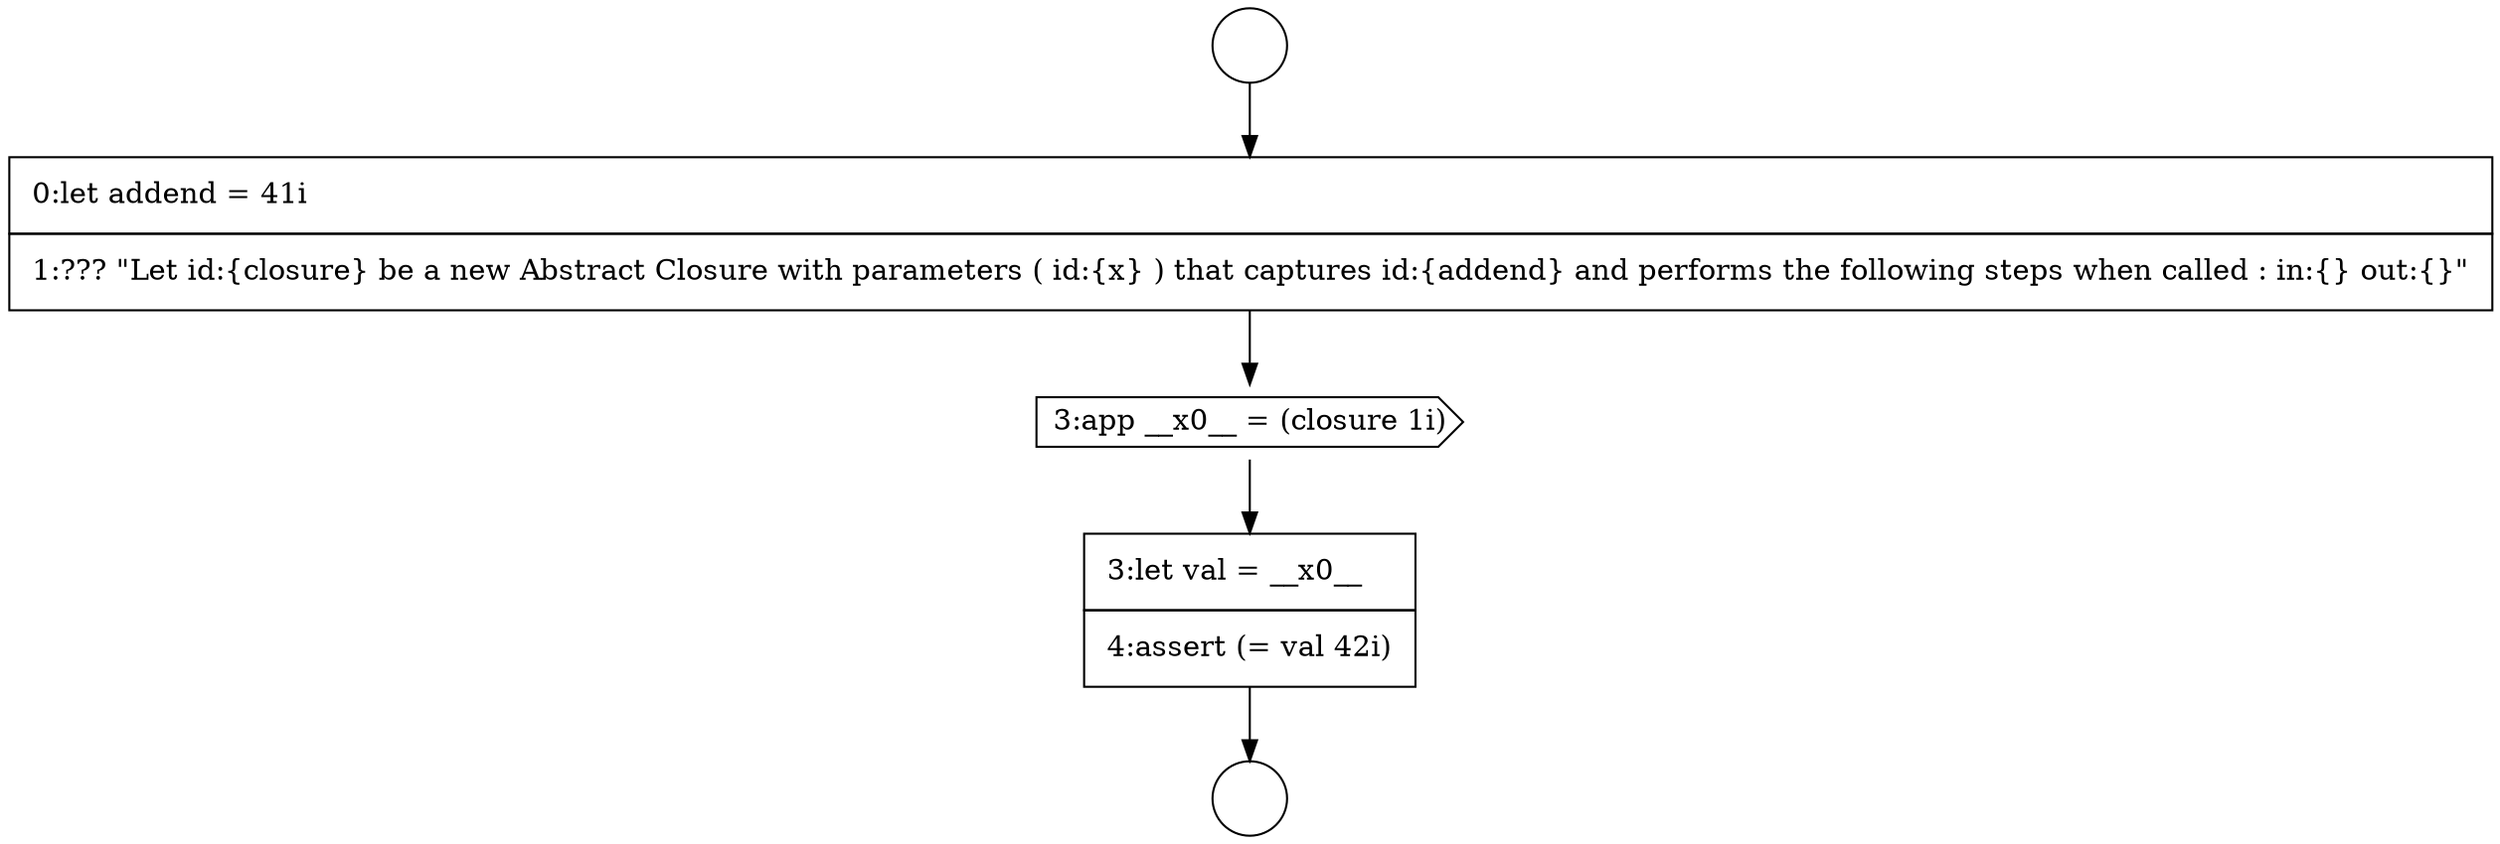 digraph {
  node481 [shape=circle label=" " color="black" fillcolor="white" style=filled]
  node480 [shape=circle label=" " color="black" fillcolor="white" style=filled]
  node484 [shape=none, margin=0, label=<<font color="black">
    <table border="0" cellborder="1" cellspacing="0" cellpadding="10">
      <tr><td align="left">3:let val = __x0__</td></tr>
      <tr><td align="left">4:assert (= val 42i)</td></tr>
    </table>
  </font>> color="black" fillcolor="white" style=filled]
  node483 [shape=cds, label=<<font color="black">3:app __x0__ = (closure 1i)</font>> color="black" fillcolor="white" style=filled]
  node482 [shape=none, margin=0, label=<<font color="black">
    <table border="0" cellborder="1" cellspacing="0" cellpadding="10">
      <tr><td align="left">0:let addend = 41i</td></tr>
      <tr><td align="left">1:??? &quot;Let id:{closure} be a new Abstract Closure with parameters ( id:{x} ) that captures id:{addend} and performs the following steps when called : in:{} out:{}&quot;</td></tr>
    </table>
  </font>> color="black" fillcolor="white" style=filled]
  node480 -> node482 [ color="black"]
  node482 -> node483 [ color="black"]
  node483 -> node484 [ color="black"]
  node484 -> node481 [ color="black"]
}
